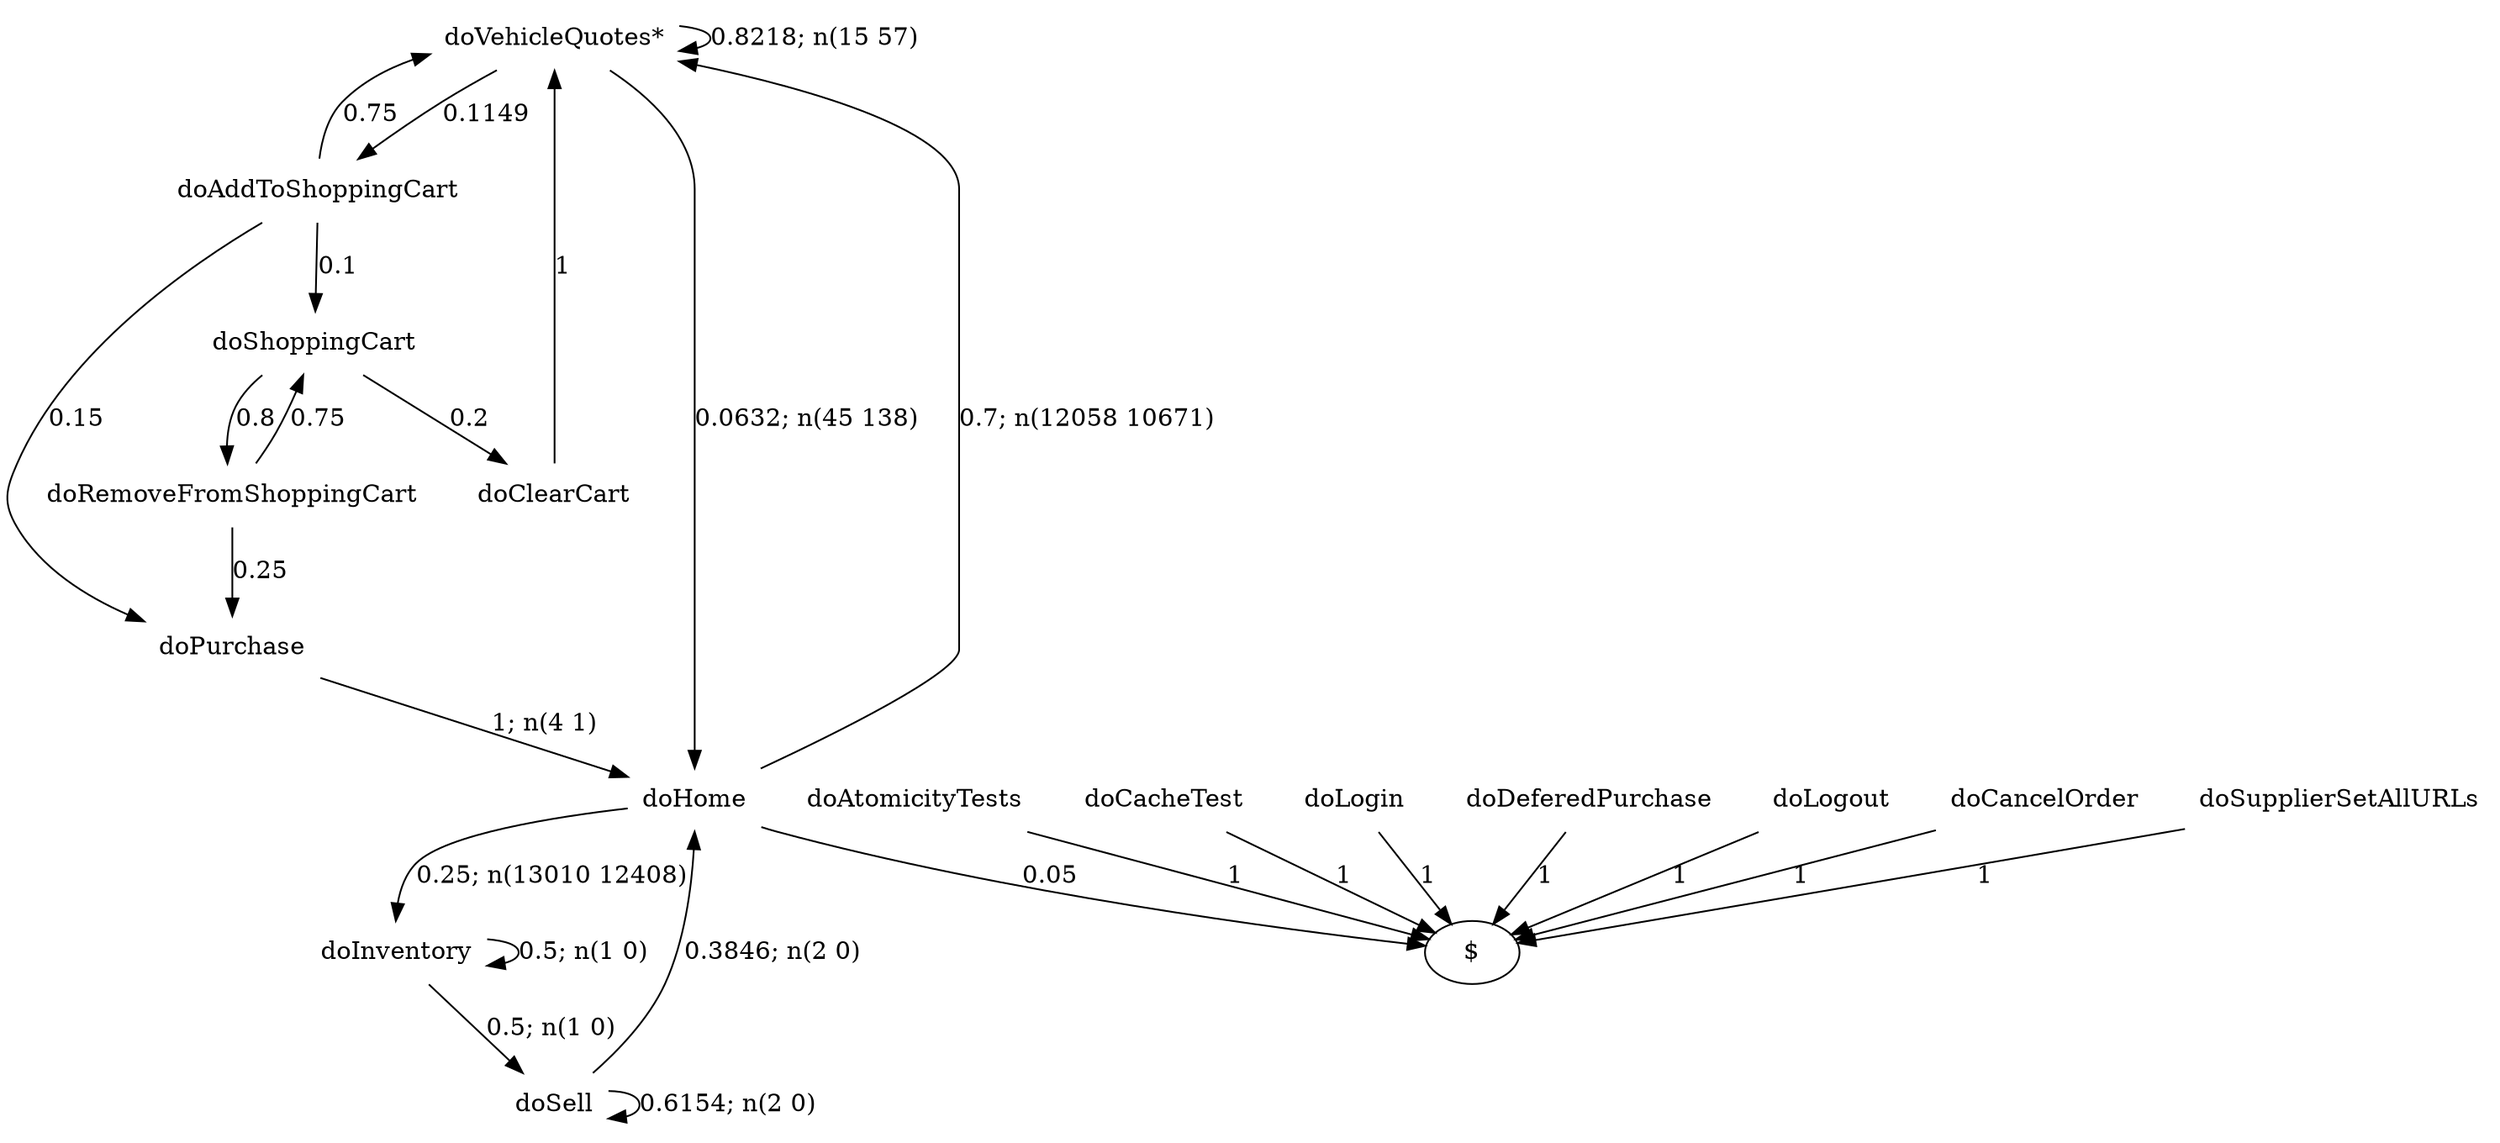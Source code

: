 digraph G {"doVehicleQuotes*" [label="doVehicleQuotes*",shape=none];"doSupplierSetAllURLs" [label="doSupplierSetAllURLs",shape=none];"doAtomicityTests" [label="doAtomicityTests",shape=none];"doCacheTest" [label="doCacheTest",shape=none];"doLogin" [label="doLogin",shape=none];"doAddToShoppingCart" [label="doAddToShoppingCart",shape=none];"doDeferedPurchase" [label="doDeferedPurchase",shape=none];"doHome" [label="doHome",shape=none];"doShoppingCart" [label="doShoppingCart",shape=none];"doClearCart" [label="doClearCart",shape=none];"doPurchase" [label="doPurchase",shape=none];"doInventory" [label="doInventory",shape=none];"doSell" [label="doSell",shape=none];"doLogout" [label="doLogout",shape=none];"doCancelOrder" [label="doCancelOrder",shape=none];"doRemoveFromShoppingCart" [label="doRemoveFromShoppingCart",shape=none];"doVehicleQuotes*"->"doVehicleQuotes*" [style=solid,label="0.8218; n(15 57)"];"doVehicleQuotes*"->"doAddToShoppingCart" [style=solid,label="0.1149"];"doVehicleQuotes*"->"doHome" [style=solid,label="0.0632; n(45 138)"];"doSupplierSetAllURLs"->"$" [style=solid,label="1"];"doAtomicityTests"->"$" [style=solid,label="1"];"doCacheTest"->"$" [style=solid,label="1"];"doLogin"->"$" [style=solid,label="1"];"doAddToShoppingCart"->"doVehicleQuotes*" [style=solid,label="0.75"];"doAddToShoppingCart"->"doShoppingCart" [style=solid,label="0.1"];"doAddToShoppingCart"->"doPurchase" [style=solid,label="0.15"];"doDeferedPurchase"->"$" [style=solid,label="1"];"doHome"->"doVehicleQuotes*" [style=solid,label="0.7; n(12058 10671)"];"doHome"->"doInventory" [style=solid,label="0.25; n(13010 12408)"];"doHome"->"$" [style=solid,label="0.05"];"doShoppingCart"->"doClearCart" [style=solid,label="0.2"];"doShoppingCart"->"doRemoveFromShoppingCart" [style=solid,label="0.8"];"doClearCart"->"doVehicleQuotes*" [style=solid,label="1"];"doPurchase"->"doHome" [style=solid,label="1; n(4 1)"];"doInventory"->"doInventory" [style=solid,label="0.5; n(1 0)"];"doInventory"->"doSell" [style=solid,label="0.5; n(1 0)"];"doSell"->"doHome" [style=solid,label="0.3846; n(2 0)"];"doSell"->"doSell" [style=solid,label="0.6154; n(2 0)"];"doLogout"->"$" [style=solid,label="1"];"doCancelOrder"->"$" [style=solid,label="1"];"doRemoveFromShoppingCart"->"doShoppingCart" [style=solid,label="0.75"];"doRemoveFromShoppingCart"->"doPurchase" [style=solid,label="0.25"];}